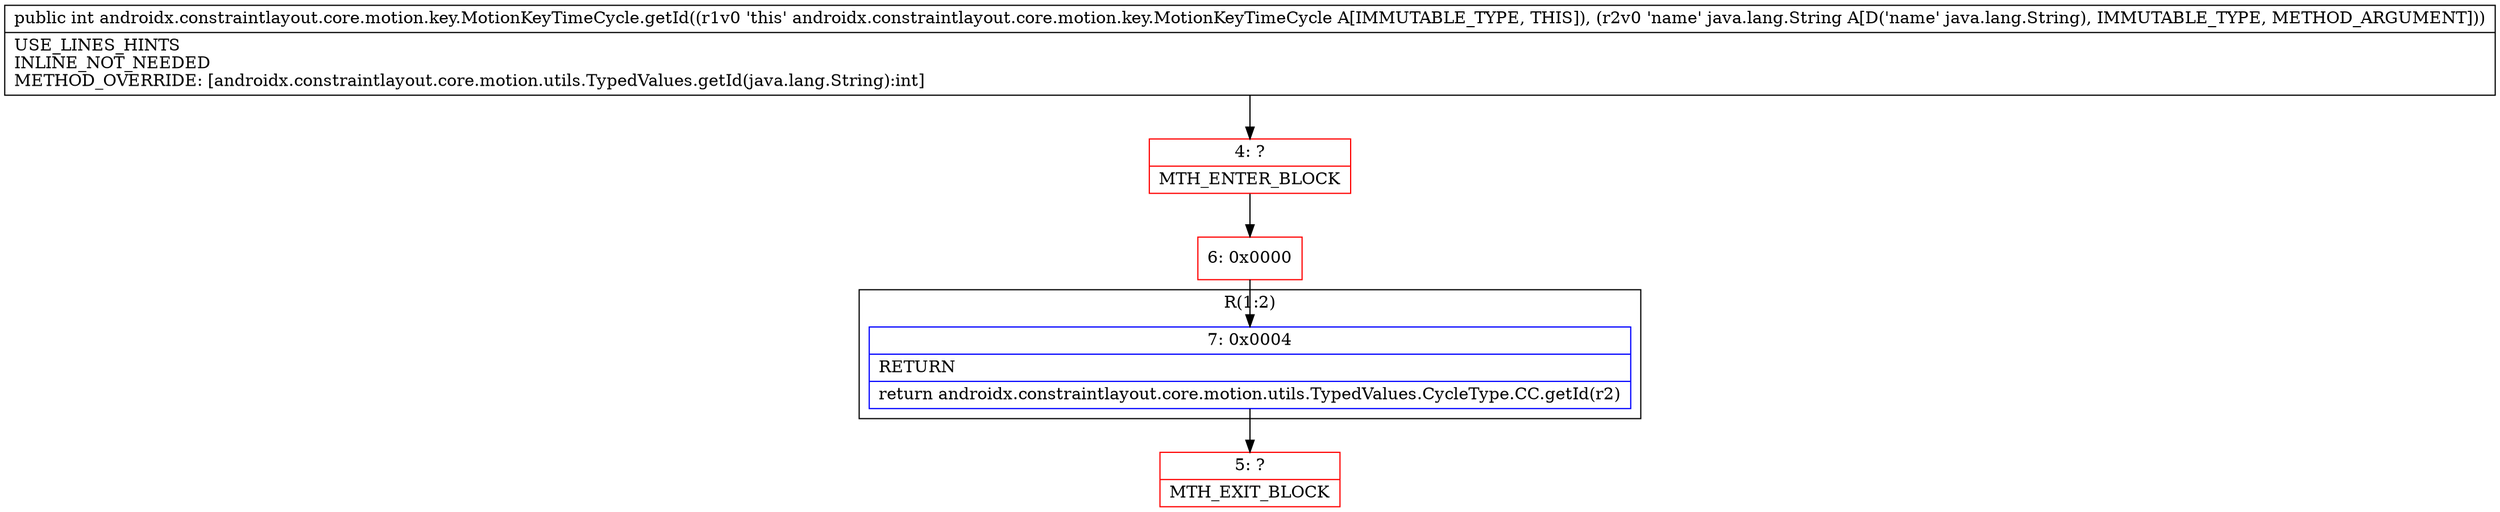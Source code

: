 digraph "CFG forandroidx.constraintlayout.core.motion.key.MotionKeyTimeCycle.getId(Ljava\/lang\/String;)I" {
subgraph cluster_Region_1877061221 {
label = "R(1:2)";
node [shape=record,color=blue];
Node_7 [shape=record,label="{7\:\ 0x0004|RETURN\l|return androidx.constraintlayout.core.motion.utils.TypedValues.CycleType.CC.getId(r2)\l}"];
}
Node_4 [shape=record,color=red,label="{4\:\ ?|MTH_ENTER_BLOCK\l}"];
Node_6 [shape=record,color=red,label="{6\:\ 0x0000}"];
Node_5 [shape=record,color=red,label="{5\:\ ?|MTH_EXIT_BLOCK\l}"];
MethodNode[shape=record,label="{public int androidx.constraintlayout.core.motion.key.MotionKeyTimeCycle.getId((r1v0 'this' androidx.constraintlayout.core.motion.key.MotionKeyTimeCycle A[IMMUTABLE_TYPE, THIS]), (r2v0 'name' java.lang.String A[D('name' java.lang.String), IMMUTABLE_TYPE, METHOD_ARGUMENT]))  | USE_LINES_HINTS\lINLINE_NOT_NEEDED\lMETHOD_OVERRIDE: [androidx.constraintlayout.core.motion.utils.TypedValues.getId(java.lang.String):int]\l}"];
MethodNode -> Node_4;Node_7 -> Node_5;
Node_4 -> Node_6;
Node_6 -> Node_7;
}

